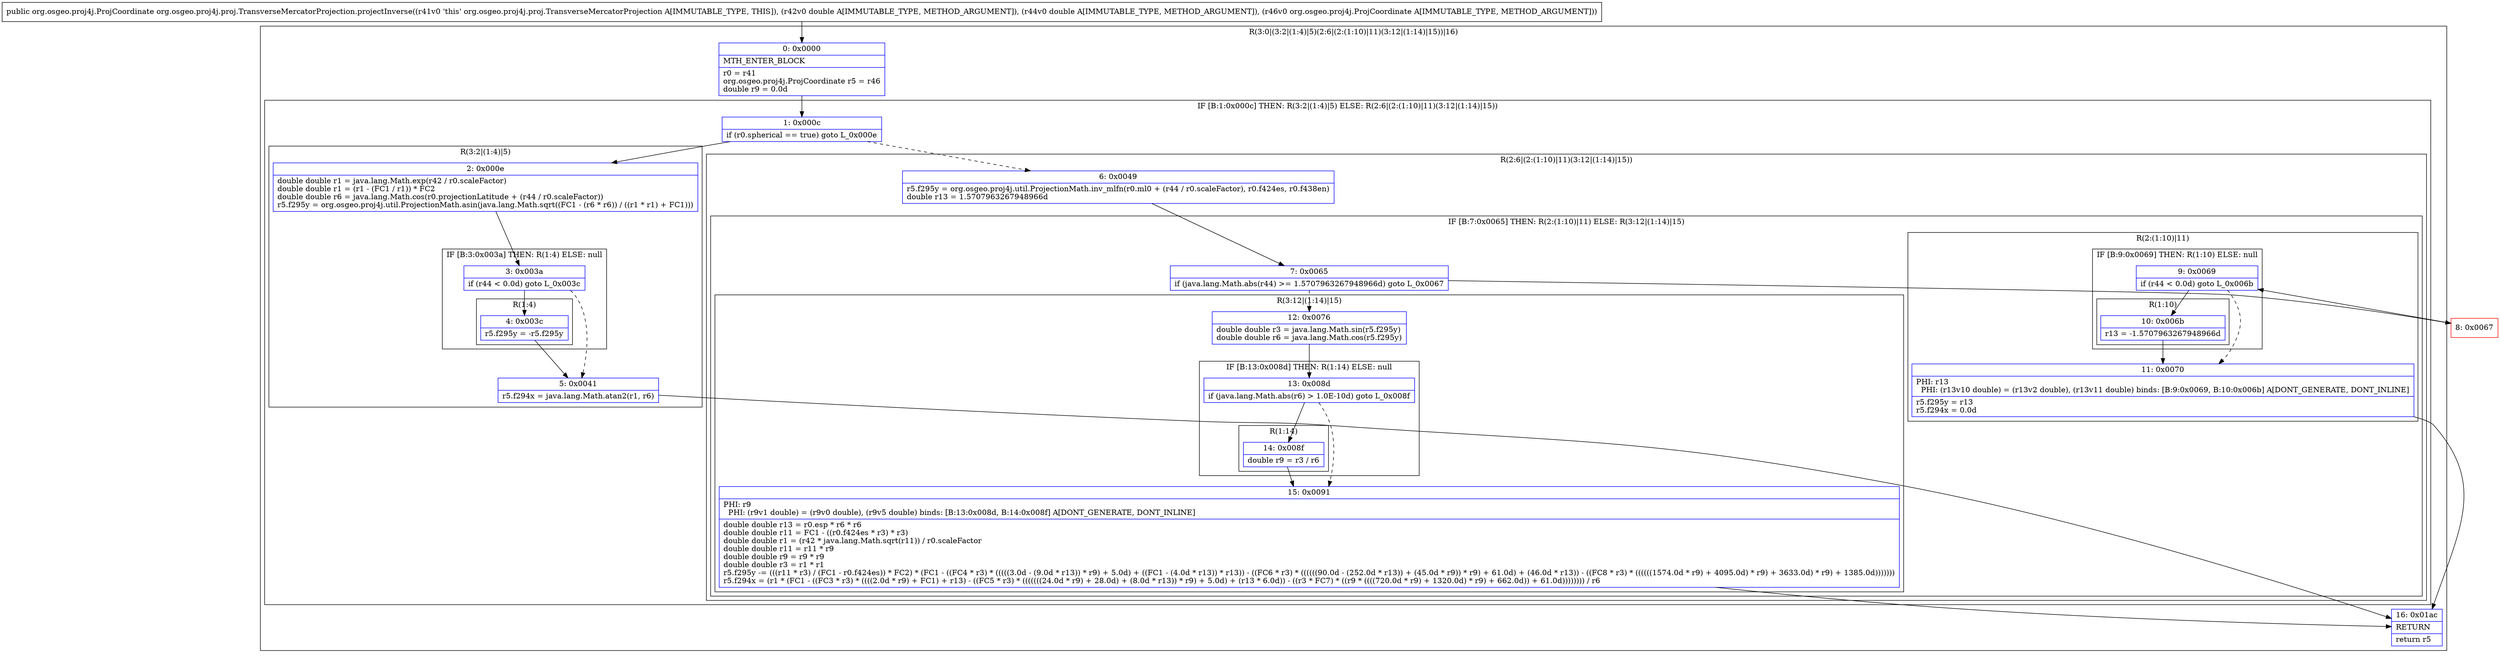 digraph "CFG fororg.osgeo.proj4j.proj.TransverseMercatorProjection.projectInverse(DDLorg\/osgeo\/proj4j\/ProjCoordinate;)Lorg\/osgeo\/proj4j\/ProjCoordinate;" {
subgraph cluster_Region_1434626028 {
label = "R(3:0|(3:2|(1:4)|5)(2:6|(2:(1:10)|11)(3:12|(1:14)|15))|16)";
node [shape=record,color=blue];
Node_0 [shape=record,label="{0\:\ 0x0000|MTH_ENTER_BLOCK\l|r0 = r41\lorg.osgeo.proj4j.ProjCoordinate r5 = r46\ldouble r9 = 0.0d\l}"];
subgraph cluster_IfRegion_1229370343 {
label = "IF [B:1:0x000c] THEN: R(3:2|(1:4)|5) ELSE: R(2:6|(2:(1:10)|11)(3:12|(1:14)|15))";
node [shape=record,color=blue];
Node_1 [shape=record,label="{1\:\ 0x000c|if (r0.spherical == true) goto L_0x000e\l}"];
subgraph cluster_Region_450949363 {
label = "R(3:2|(1:4)|5)";
node [shape=record,color=blue];
Node_2 [shape=record,label="{2\:\ 0x000e|double double r1 = java.lang.Math.exp(r42 \/ r0.scaleFactor)\ldouble double r1 = (r1 \- (FC1 \/ r1)) * FC2\ldouble double r6 = java.lang.Math.cos(r0.projectionLatitude + (r44 \/ r0.scaleFactor))\lr5.f295y = org.osgeo.proj4j.util.ProjectionMath.asin(java.lang.Math.sqrt((FC1 \- (r6 * r6)) \/ ((r1 * r1) + FC1)))\l}"];
subgraph cluster_IfRegion_416583235 {
label = "IF [B:3:0x003a] THEN: R(1:4) ELSE: null";
node [shape=record,color=blue];
Node_3 [shape=record,label="{3\:\ 0x003a|if (r44 \< 0.0d) goto L_0x003c\l}"];
subgraph cluster_Region_1071335979 {
label = "R(1:4)";
node [shape=record,color=blue];
Node_4 [shape=record,label="{4\:\ 0x003c|r5.f295y = \-r5.f295y\l}"];
}
}
Node_5 [shape=record,label="{5\:\ 0x0041|r5.f294x = java.lang.Math.atan2(r1, r6)\l}"];
}
subgraph cluster_Region_600512046 {
label = "R(2:6|(2:(1:10)|11)(3:12|(1:14)|15))";
node [shape=record,color=blue];
Node_6 [shape=record,label="{6\:\ 0x0049|r5.f295y = org.osgeo.proj4j.util.ProjectionMath.inv_mlfn(r0.ml0 + (r44 \/ r0.scaleFactor), r0.f424es, r0.f438en)\ldouble r13 = 1.5707963267948966d\l}"];
subgraph cluster_IfRegion_1890531487 {
label = "IF [B:7:0x0065] THEN: R(2:(1:10)|11) ELSE: R(3:12|(1:14)|15)";
node [shape=record,color=blue];
Node_7 [shape=record,label="{7\:\ 0x0065|if (java.lang.Math.abs(r44) \>= 1.5707963267948966d) goto L_0x0067\l}"];
subgraph cluster_Region_1664514172 {
label = "R(2:(1:10)|11)";
node [shape=record,color=blue];
subgraph cluster_IfRegion_1714039913 {
label = "IF [B:9:0x0069] THEN: R(1:10) ELSE: null";
node [shape=record,color=blue];
Node_9 [shape=record,label="{9\:\ 0x0069|if (r44 \< 0.0d) goto L_0x006b\l}"];
subgraph cluster_Region_1612899149 {
label = "R(1:10)";
node [shape=record,color=blue];
Node_10 [shape=record,label="{10\:\ 0x006b|r13 = \-1.5707963267948966d\l}"];
}
}
Node_11 [shape=record,label="{11\:\ 0x0070|PHI: r13 \l  PHI: (r13v10 double) = (r13v2 double), (r13v11 double) binds: [B:9:0x0069, B:10:0x006b] A[DONT_GENERATE, DONT_INLINE]\l|r5.f295y = r13\lr5.f294x = 0.0d\l}"];
}
subgraph cluster_Region_2118937473 {
label = "R(3:12|(1:14)|15)";
node [shape=record,color=blue];
Node_12 [shape=record,label="{12\:\ 0x0076|double double r3 = java.lang.Math.sin(r5.f295y)\ldouble double r6 = java.lang.Math.cos(r5.f295y)\l}"];
subgraph cluster_IfRegion_814187181 {
label = "IF [B:13:0x008d] THEN: R(1:14) ELSE: null";
node [shape=record,color=blue];
Node_13 [shape=record,label="{13\:\ 0x008d|if (java.lang.Math.abs(r6) \> 1.0E\-10d) goto L_0x008f\l}"];
subgraph cluster_Region_463727729 {
label = "R(1:14)";
node [shape=record,color=blue];
Node_14 [shape=record,label="{14\:\ 0x008f|double r9 = r3 \/ r6\l}"];
}
}
Node_15 [shape=record,label="{15\:\ 0x0091|PHI: r9 \l  PHI: (r9v1 double) = (r9v0 double), (r9v5 double) binds: [B:13:0x008d, B:14:0x008f] A[DONT_GENERATE, DONT_INLINE]\l|double double r13 = r0.esp * r6 * r6\ldouble double r11 = FC1 \- ((r0.f424es * r3) * r3)\ldouble double r1 = (r42 * java.lang.Math.sqrt(r11)) \/ r0.scaleFactor\ldouble double r11 = r11 * r9\ldouble double r9 = r9 * r9\ldouble double r3 = r1 * r1\lr5.f295y \-= (((r11 * r3) \/ (FC1 \- r0.f424es)) * FC2) * (FC1 \- ((FC4 * r3) * (((((3.0d \- (9.0d * r13)) * r9) + 5.0d) + ((FC1 \- (4.0d * r13)) * r13)) \- ((FC6 * r3) * ((((((90.0d \- (252.0d * r13)) + (45.0d * r9)) * r9) + 61.0d) + (46.0d * r13)) \- ((FC8 * r3) * ((((((1574.0d * r9) + 4095.0d) * r9) + 3633.0d) * r9) + 1385.0d)))))))\lr5.f294x = (r1 * (FC1 \- ((FC3 * r3) * ((((2.0d * r9) + FC1) + r13) \- ((FC5 * r3) * (((((((24.0d * r9) + 28.0d) + (8.0d * r13)) * r9) + 5.0d) + (r13 * 6.0d)) \- ((r3 * FC7) * ((r9 * ((((720.0d * r9) + 1320.0d) * r9) + 662.0d)) + 61.0d)))))))) \/ r6\l}"];
}
}
}
}
Node_16 [shape=record,label="{16\:\ 0x01ac|RETURN\l|return r5\l}"];
}
Node_8 [shape=record,color=red,label="{8\:\ 0x0067}"];
MethodNode[shape=record,label="{public org.osgeo.proj4j.ProjCoordinate org.osgeo.proj4j.proj.TransverseMercatorProjection.projectInverse((r41v0 'this' org.osgeo.proj4j.proj.TransverseMercatorProjection A[IMMUTABLE_TYPE, THIS]), (r42v0 double A[IMMUTABLE_TYPE, METHOD_ARGUMENT]), (r44v0 double A[IMMUTABLE_TYPE, METHOD_ARGUMENT]), (r46v0 org.osgeo.proj4j.ProjCoordinate A[IMMUTABLE_TYPE, METHOD_ARGUMENT])) }"];
MethodNode -> Node_0;
Node_0 -> Node_1;
Node_1 -> Node_2;
Node_1 -> Node_6[style=dashed];
Node_2 -> Node_3;
Node_3 -> Node_4;
Node_3 -> Node_5[style=dashed];
Node_4 -> Node_5;
Node_5 -> Node_16;
Node_6 -> Node_7;
Node_7 -> Node_8;
Node_7 -> Node_12[style=dashed];
Node_9 -> Node_10;
Node_9 -> Node_11[style=dashed];
Node_10 -> Node_11;
Node_11 -> Node_16;
Node_12 -> Node_13;
Node_13 -> Node_14;
Node_13 -> Node_15[style=dashed];
Node_14 -> Node_15;
Node_15 -> Node_16;
Node_8 -> Node_9;
}


